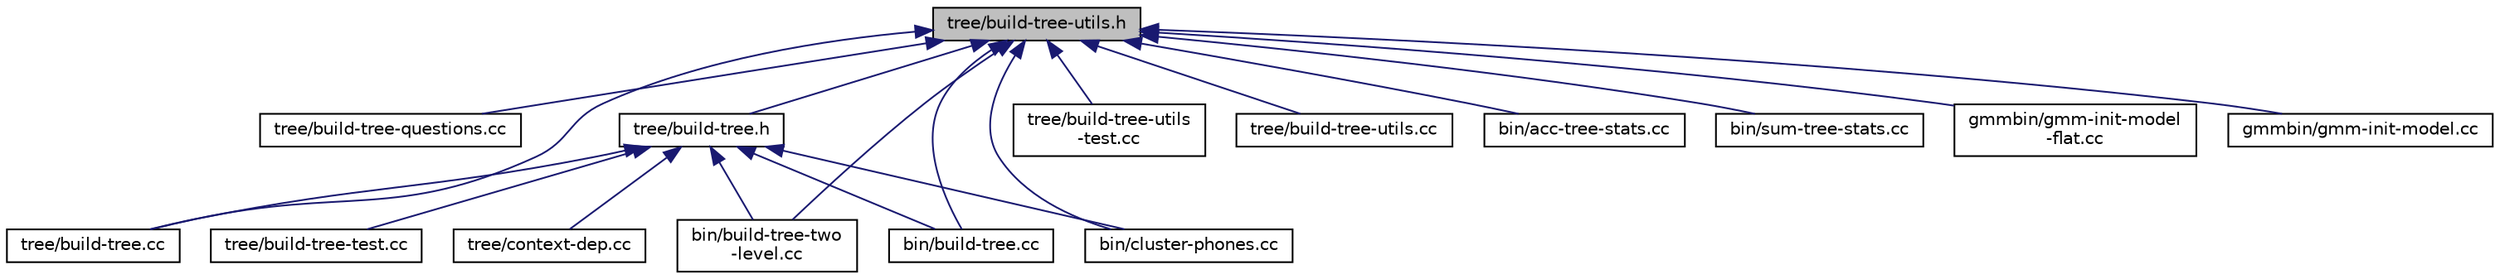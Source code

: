digraph "tree/build-tree-utils.h"
{
  edge [fontname="Helvetica",fontsize="10",labelfontname="Helvetica",labelfontsize="10"];
  node [fontname="Helvetica",fontsize="10",shape=record];
  Node56 [label="tree/build-tree-utils.h",height=0.2,width=0.4,color="black", fillcolor="grey75", style="filled", fontcolor="black"];
  Node56 -> Node57 [dir="back",color="midnightblue",fontsize="10",style="solid",fontname="Helvetica"];
  Node57 [label="tree/build-tree-questions.cc",height=0.2,width=0.4,color="black", fillcolor="white", style="filled",URL="$build-tree-questions_8cc.html"];
  Node56 -> Node58 [dir="back",color="midnightblue",fontsize="10",style="solid",fontname="Helvetica"];
  Node58 [label="tree/build-tree.h",height=0.2,width=0.4,color="black", fillcolor="white", style="filled",URL="$build-tree_8h.html"];
  Node58 -> Node59 [dir="back",color="midnightblue",fontsize="10",style="solid",fontname="Helvetica"];
  Node59 [label="tree/build-tree-test.cc",height=0.2,width=0.4,color="black", fillcolor="white", style="filled",URL="$build-tree-test_8cc.html"];
  Node58 -> Node60 [dir="back",color="midnightblue",fontsize="10",style="solid",fontname="Helvetica"];
  Node60 [label="tree/build-tree.cc",height=0.2,width=0.4,color="black", fillcolor="white", style="filled",URL="$tree_2build-tree_8cc.html"];
  Node58 -> Node61 [dir="back",color="midnightblue",fontsize="10",style="solid",fontname="Helvetica"];
  Node61 [label="tree/context-dep.cc",height=0.2,width=0.4,color="black", fillcolor="white", style="filled",URL="$context-dep_8cc.html"];
  Node58 -> Node62 [dir="back",color="midnightblue",fontsize="10",style="solid",fontname="Helvetica"];
  Node62 [label="bin/build-tree-two\l-level.cc",height=0.2,width=0.4,color="black", fillcolor="white", style="filled",URL="$build-tree-two-level_8cc.html"];
  Node58 -> Node63 [dir="back",color="midnightblue",fontsize="10",style="solid",fontname="Helvetica"];
  Node63 [label="bin/build-tree.cc",height=0.2,width=0.4,color="black", fillcolor="white", style="filled",URL="$bin_2build-tree_8cc.html"];
  Node58 -> Node64 [dir="back",color="midnightblue",fontsize="10",style="solid",fontname="Helvetica"];
  Node64 [label="bin/cluster-phones.cc",height=0.2,width=0.4,color="black", fillcolor="white", style="filled",URL="$cluster-phones_8cc.html"];
  Node56 -> Node65 [dir="back",color="midnightblue",fontsize="10",style="solid",fontname="Helvetica"];
  Node65 [label="tree/build-tree-utils\l-test.cc",height=0.2,width=0.4,color="black", fillcolor="white", style="filled",URL="$build-tree-utils-test_8cc.html"];
  Node56 -> Node66 [dir="back",color="midnightblue",fontsize="10",style="solid",fontname="Helvetica"];
  Node66 [label="tree/build-tree-utils.cc",height=0.2,width=0.4,color="black", fillcolor="white", style="filled",URL="$build-tree-utils_8cc.html"];
  Node56 -> Node60 [dir="back",color="midnightblue",fontsize="10",style="solid",fontname="Helvetica"];
  Node56 -> Node67 [dir="back",color="midnightblue",fontsize="10",style="solid",fontname="Helvetica"];
  Node67 [label="bin/acc-tree-stats.cc",height=0.2,width=0.4,color="black", fillcolor="white", style="filled",URL="$acc-tree-stats_8cc.html"];
  Node56 -> Node62 [dir="back",color="midnightblue",fontsize="10",style="solid",fontname="Helvetica"];
  Node56 -> Node63 [dir="back",color="midnightblue",fontsize="10",style="solid",fontname="Helvetica"];
  Node56 -> Node64 [dir="back",color="midnightblue",fontsize="10",style="solid",fontname="Helvetica"];
  Node56 -> Node68 [dir="back",color="midnightblue",fontsize="10",style="solid",fontname="Helvetica"];
  Node68 [label="bin/sum-tree-stats.cc",height=0.2,width=0.4,color="black", fillcolor="white", style="filled",URL="$sum-tree-stats_8cc.html"];
  Node56 -> Node69 [dir="back",color="midnightblue",fontsize="10",style="solid",fontname="Helvetica"];
  Node69 [label="gmmbin/gmm-init-model\l-flat.cc",height=0.2,width=0.4,color="black", fillcolor="white", style="filled",URL="$gmm-init-model-flat_8cc.html"];
  Node56 -> Node70 [dir="back",color="midnightblue",fontsize="10",style="solid",fontname="Helvetica"];
  Node70 [label="gmmbin/gmm-init-model.cc",height=0.2,width=0.4,color="black", fillcolor="white", style="filled",URL="$gmm-init-model_8cc.html"];
}

